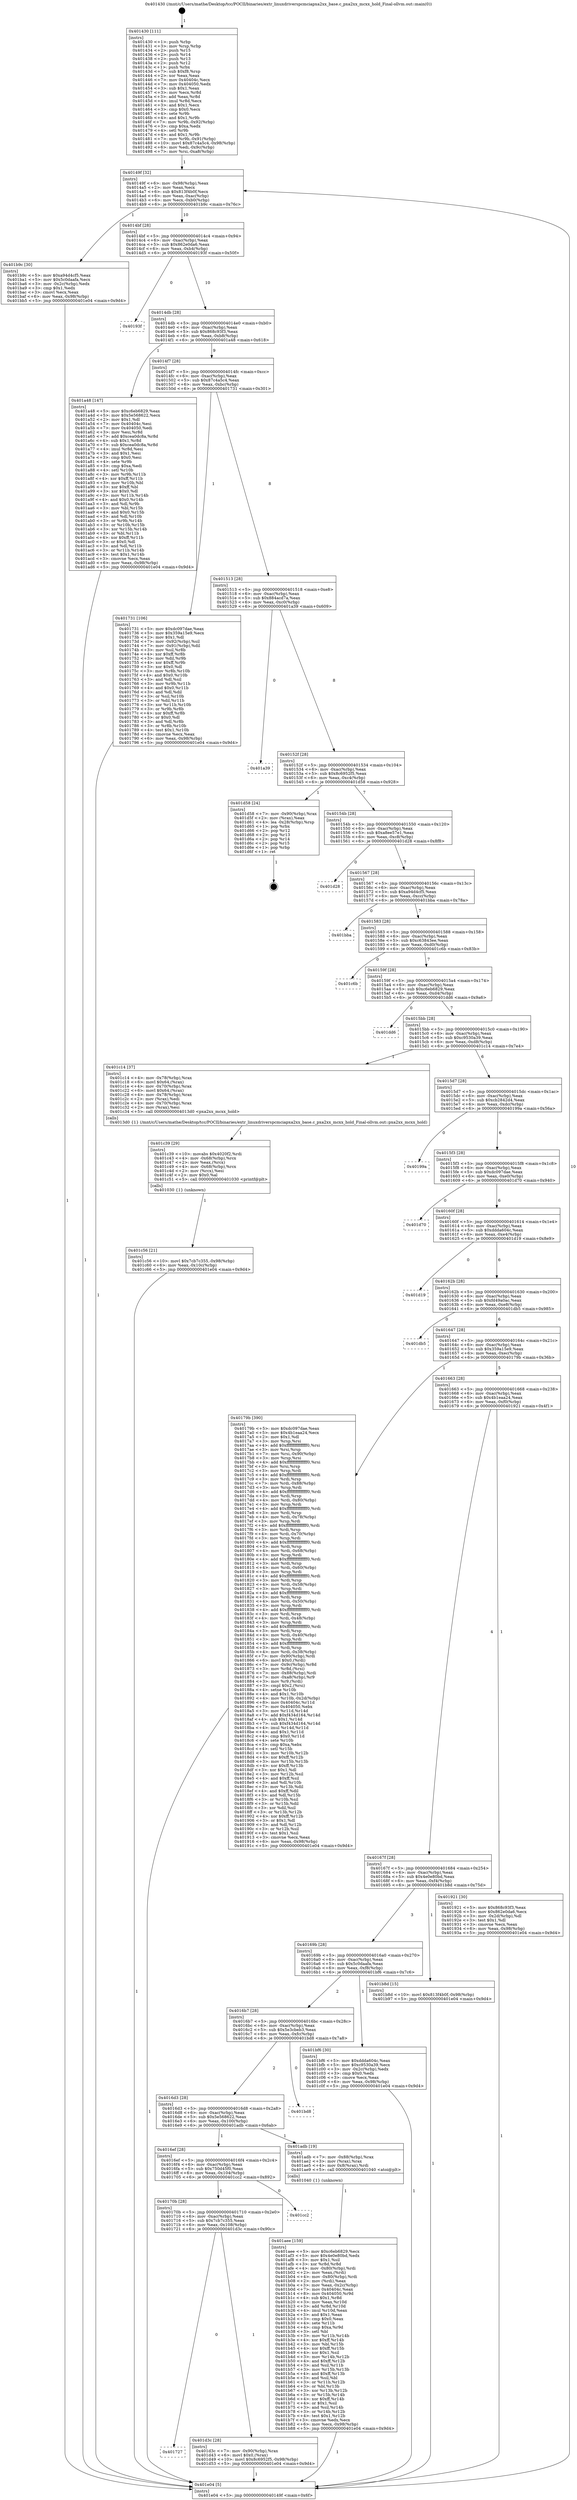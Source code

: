 digraph "0x401430" {
  label = "0x401430 (/mnt/c/Users/mathe/Desktop/tcc/POCII/binaries/extr_linuxdriverspcmciapxa2xx_base.c_pxa2xx_mcxx_hold_Final-ollvm.out::main(0))"
  labelloc = "t"
  node[shape=record]

  Entry [label="",width=0.3,height=0.3,shape=circle,fillcolor=black,style=filled]
  "0x40149f" [label="{
     0x40149f [32]\l
     | [instrs]\l
     &nbsp;&nbsp;0x40149f \<+6\>: mov -0x98(%rbp),%eax\l
     &nbsp;&nbsp;0x4014a5 \<+2\>: mov %eax,%ecx\l
     &nbsp;&nbsp;0x4014a7 \<+6\>: sub $0x813f4b0f,%ecx\l
     &nbsp;&nbsp;0x4014ad \<+6\>: mov %eax,-0xac(%rbp)\l
     &nbsp;&nbsp;0x4014b3 \<+6\>: mov %ecx,-0xb0(%rbp)\l
     &nbsp;&nbsp;0x4014b9 \<+6\>: je 0000000000401b9c \<main+0x76c\>\l
  }"]
  "0x401b9c" [label="{
     0x401b9c [30]\l
     | [instrs]\l
     &nbsp;&nbsp;0x401b9c \<+5\>: mov $0xa94d4cf5,%eax\l
     &nbsp;&nbsp;0x401ba1 \<+5\>: mov $0x5c0daafa,%ecx\l
     &nbsp;&nbsp;0x401ba6 \<+3\>: mov -0x2c(%rbp),%edx\l
     &nbsp;&nbsp;0x401ba9 \<+3\>: cmp $0x1,%edx\l
     &nbsp;&nbsp;0x401bac \<+3\>: cmovl %ecx,%eax\l
     &nbsp;&nbsp;0x401baf \<+6\>: mov %eax,-0x98(%rbp)\l
     &nbsp;&nbsp;0x401bb5 \<+5\>: jmp 0000000000401e04 \<main+0x9d4\>\l
  }"]
  "0x4014bf" [label="{
     0x4014bf [28]\l
     | [instrs]\l
     &nbsp;&nbsp;0x4014bf \<+5\>: jmp 00000000004014c4 \<main+0x94\>\l
     &nbsp;&nbsp;0x4014c4 \<+6\>: mov -0xac(%rbp),%eax\l
     &nbsp;&nbsp;0x4014ca \<+5\>: sub $0x862e0da6,%eax\l
     &nbsp;&nbsp;0x4014cf \<+6\>: mov %eax,-0xb4(%rbp)\l
     &nbsp;&nbsp;0x4014d5 \<+6\>: je 000000000040193f \<main+0x50f\>\l
  }"]
  Exit [label="",width=0.3,height=0.3,shape=circle,fillcolor=black,style=filled,peripheries=2]
  "0x40193f" [label="{
     0x40193f\l
  }", style=dashed]
  "0x4014db" [label="{
     0x4014db [28]\l
     | [instrs]\l
     &nbsp;&nbsp;0x4014db \<+5\>: jmp 00000000004014e0 \<main+0xb0\>\l
     &nbsp;&nbsp;0x4014e0 \<+6\>: mov -0xac(%rbp),%eax\l
     &nbsp;&nbsp;0x4014e6 \<+5\>: sub $0x868c93f3,%eax\l
     &nbsp;&nbsp;0x4014eb \<+6\>: mov %eax,-0xb8(%rbp)\l
     &nbsp;&nbsp;0x4014f1 \<+6\>: je 0000000000401a48 \<main+0x618\>\l
  }"]
  "0x401727" [label="{
     0x401727\l
  }", style=dashed]
  "0x401a48" [label="{
     0x401a48 [147]\l
     | [instrs]\l
     &nbsp;&nbsp;0x401a48 \<+5\>: mov $0xc6eb6829,%eax\l
     &nbsp;&nbsp;0x401a4d \<+5\>: mov $0x5e568622,%ecx\l
     &nbsp;&nbsp;0x401a52 \<+2\>: mov $0x1,%dl\l
     &nbsp;&nbsp;0x401a54 \<+7\>: mov 0x40404c,%esi\l
     &nbsp;&nbsp;0x401a5b \<+7\>: mov 0x404050,%edi\l
     &nbsp;&nbsp;0x401a62 \<+3\>: mov %esi,%r8d\l
     &nbsp;&nbsp;0x401a65 \<+7\>: add $0xcea0dc8a,%r8d\l
     &nbsp;&nbsp;0x401a6c \<+4\>: sub $0x1,%r8d\l
     &nbsp;&nbsp;0x401a70 \<+7\>: sub $0xcea0dc8a,%r8d\l
     &nbsp;&nbsp;0x401a77 \<+4\>: imul %r8d,%esi\l
     &nbsp;&nbsp;0x401a7b \<+3\>: and $0x1,%esi\l
     &nbsp;&nbsp;0x401a7e \<+3\>: cmp $0x0,%esi\l
     &nbsp;&nbsp;0x401a81 \<+4\>: sete %r9b\l
     &nbsp;&nbsp;0x401a85 \<+3\>: cmp $0xa,%edi\l
     &nbsp;&nbsp;0x401a88 \<+4\>: setl %r10b\l
     &nbsp;&nbsp;0x401a8c \<+3\>: mov %r9b,%r11b\l
     &nbsp;&nbsp;0x401a8f \<+4\>: xor $0xff,%r11b\l
     &nbsp;&nbsp;0x401a93 \<+3\>: mov %r10b,%bl\l
     &nbsp;&nbsp;0x401a96 \<+3\>: xor $0xff,%bl\l
     &nbsp;&nbsp;0x401a99 \<+3\>: xor $0x0,%dl\l
     &nbsp;&nbsp;0x401a9c \<+3\>: mov %r11b,%r14b\l
     &nbsp;&nbsp;0x401a9f \<+4\>: and $0x0,%r14b\l
     &nbsp;&nbsp;0x401aa3 \<+3\>: and %dl,%r9b\l
     &nbsp;&nbsp;0x401aa6 \<+3\>: mov %bl,%r15b\l
     &nbsp;&nbsp;0x401aa9 \<+4\>: and $0x0,%r15b\l
     &nbsp;&nbsp;0x401aad \<+3\>: and %dl,%r10b\l
     &nbsp;&nbsp;0x401ab0 \<+3\>: or %r9b,%r14b\l
     &nbsp;&nbsp;0x401ab3 \<+3\>: or %r10b,%r15b\l
     &nbsp;&nbsp;0x401ab6 \<+3\>: xor %r15b,%r14b\l
     &nbsp;&nbsp;0x401ab9 \<+3\>: or %bl,%r11b\l
     &nbsp;&nbsp;0x401abc \<+4\>: xor $0xff,%r11b\l
     &nbsp;&nbsp;0x401ac0 \<+3\>: or $0x0,%dl\l
     &nbsp;&nbsp;0x401ac3 \<+3\>: and %dl,%r11b\l
     &nbsp;&nbsp;0x401ac6 \<+3\>: or %r11b,%r14b\l
     &nbsp;&nbsp;0x401ac9 \<+4\>: test $0x1,%r14b\l
     &nbsp;&nbsp;0x401acd \<+3\>: cmovne %ecx,%eax\l
     &nbsp;&nbsp;0x401ad0 \<+6\>: mov %eax,-0x98(%rbp)\l
     &nbsp;&nbsp;0x401ad6 \<+5\>: jmp 0000000000401e04 \<main+0x9d4\>\l
  }"]
  "0x4014f7" [label="{
     0x4014f7 [28]\l
     | [instrs]\l
     &nbsp;&nbsp;0x4014f7 \<+5\>: jmp 00000000004014fc \<main+0xcc\>\l
     &nbsp;&nbsp;0x4014fc \<+6\>: mov -0xac(%rbp),%eax\l
     &nbsp;&nbsp;0x401502 \<+5\>: sub $0x87c4a5c4,%eax\l
     &nbsp;&nbsp;0x401507 \<+6\>: mov %eax,-0xbc(%rbp)\l
     &nbsp;&nbsp;0x40150d \<+6\>: je 0000000000401731 \<main+0x301\>\l
  }"]
  "0x401d3c" [label="{
     0x401d3c [28]\l
     | [instrs]\l
     &nbsp;&nbsp;0x401d3c \<+7\>: mov -0x90(%rbp),%rax\l
     &nbsp;&nbsp;0x401d43 \<+6\>: movl $0x0,(%rax)\l
     &nbsp;&nbsp;0x401d49 \<+10\>: movl $0x8c6952f5,-0x98(%rbp)\l
     &nbsp;&nbsp;0x401d53 \<+5\>: jmp 0000000000401e04 \<main+0x9d4\>\l
  }"]
  "0x401731" [label="{
     0x401731 [106]\l
     | [instrs]\l
     &nbsp;&nbsp;0x401731 \<+5\>: mov $0xdc097dae,%eax\l
     &nbsp;&nbsp;0x401736 \<+5\>: mov $0x359a15e9,%ecx\l
     &nbsp;&nbsp;0x40173b \<+2\>: mov $0x1,%dl\l
     &nbsp;&nbsp;0x40173d \<+7\>: mov -0x92(%rbp),%sil\l
     &nbsp;&nbsp;0x401744 \<+7\>: mov -0x91(%rbp),%dil\l
     &nbsp;&nbsp;0x40174b \<+3\>: mov %sil,%r8b\l
     &nbsp;&nbsp;0x40174e \<+4\>: xor $0xff,%r8b\l
     &nbsp;&nbsp;0x401752 \<+3\>: mov %dil,%r9b\l
     &nbsp;&nbsp;0x401755 \<+4\>: xor $0xff,%r9b\l
     &nbsp;&nbsp;0x401759 \<+3\>: xor $0x0,%dl\l
     &nbsp;&nbsp;0x40175c \<+3\>: mov %r8b,%r10b\l
     &nbsp;&nbsp;0x40175f \<+4\>: and $0x0,%r10b\l
     &nbsp;&nbsp;0x401763 \<+3\>: and %dl,%sil\l
     &nbsp;&nbsp;0x401766 \<+3\>: mov %r9b,%r11b\l
     &nbsp;&nbsp;0x401769 \<+4\>: and $0x0,%r11b\l
     &nbsp;&nbsp;0x40176d \<+3\>: and %dl,%dil\l
     &nbsp;&nbsp;0x401770 \<+3\>: or %sil,%r10b\l
     &nbsp;&nbsp;0x401773 \<+3\>: or %dil,%r11b\l
     &nbsp;&nbsp;0x401776 \<+3\>: xor %r11b,%r10b\l
     &nbsp;&nbsp;0x401779 \<+3\>: or %r9b,%r8b\l
     &nbsp;&nbsp;0x40177c \<+4\>: xor $0xff,%r8b\l
     &nbsp;&nbsp;0x401780 \<+3\>: or $0x0,%dl\l
     &nbsp;&nbsp;0x401783 \<+3\>: and %dl,%r8b\l
     &nbsp;&nbsp;0x401786 \<+3\>: or %r8b,%r10b\l
     &nbsp;&nbsp;0x401789 \<+4\>: test $0x1,%r10b\l
     &nbsp;&nbsp;0x40178d \<+3\>: cmovne %ecx,%eax\l
     &nbsp;&nbsp;0x401790 \<+6\>: mov %eax,-0x98(%rbp)\l
     &nbsp;&nbsp;0x401796 \<+5\>: jmp 0000000000401e04 \<main+0x9d4\>\l
  }"]
  "0x401513" [label="{
     0x401513 [28]\l
     | [instrs]\l
     &nbsp;&nbsp;0x401513 \<+5\>: jmp 0000000000401518 \<main+0xe8\>\l
     &nbsp;&nbsp;0x401518 \<+6\>: mov -0xac(%rbp),%eax\l
     &nbsp;&nbsp;0x40151e \<+5\>: sub $0x884acd7a,%eax\l
     &nbsp;&nbsp;0x401523 \<+6\>: mov %eax,-0xc0(%rbp)\l
     &nbsp;&nbsp;0x401529 \<+6\>: je 0000000000401a39 \<main+0x609\>\l
  }"]
  "0x401e04" [label="{
     0x401e04 [5]\l
     | [instrs]\l
     &nbsp;&nbsp;0x401e04 \<+5\>: jmp 000000000040149f \<main+0x6f\>\l
  }"]
  "0x401430" [label="{
     0x401430 [111]\l
     | [instrs]\l
     &nbsp;&nbsp;0x401430 \<+1\>: push %rbp\l
     &nbsp;&nbsp;0x401431 \<+3\>: mov %rsp,%rbp\l
     &nbsp;&nbsp;0x401434 \<+2\>: push %r15\l
     &nbsp;&nbsp;0x401436 \<+2\>: push %r14\l
     &nbsp;&nbsp;0x401438 \<+2\>: push %r13\l
     &nbsp;&nbsp;0x40143a \<+2\>: push %r12\l
     &nbsp;&nbsp;0x40143c \<+1\>: push %rbx\l
     &nbsp;&nbsp;0x40143d \<+7\>: sub $0xf8,%rsp\l
     &nbsp;&nbsp;0x401444 \<+2\>: xor %eax,%eax\l
     &nbsp;&nbsp;0x401446 \<+7\>: mov 0x40404c,%ecx\l
     &nbsp;&nbsp;0x40144d \<+7\>: mov 0x404050,%edx\l
     &nbsp;&nbsp;0x401454 \<+3\>: sub $0x1,%eax\l
     &nbsp;&nbsp;0x401457 \<+3\>: mov %ecx,%r8d\l
     &nbsp;&nbsp;0x40145a \<+3\>: add %eax,%r8d\l
     &nbsp;&nbsp;0x40145d \<+4\>: imul %r8d,%ecx\l
     &nbsp;&nbsp;0x401461 \<+3\>: and $0x1,%ecx\l
     &nbsp;&nbsp;0x401464 \<+3\>: cmp $0x0,%ecx\l
     &nbsp;&nbsp;0x401467 \<+4\>: sete %r9b\l
     &nbsp;&nbsp;0x40146b \<+4\>: and $0x1,%r9b\l
     &nbsp;&nbsp;0x40146f \<+7\>: mov %r9b,-0x92(%rbp)\l
     &nbsp;&nbsp;0x401476 \<+3\>: cmp $0xa,%edx\l
     &nbsp;&nbsp;0x401479 \<+4\>: setl %r9b\l
     &nbsp;&nbsp;0x40147d \<+4\>: and $0x1,%r9b\l
     &nbsp;&nbsp;0x401481 \<+7\>: mov %r9b,-0x91(%rbp)\l
     &nbsp;&nbsp;0x401488 \<+10\>: movl $0x87c4a5c4,-0x98(%rbp)\l
     &nbsp;&nbsp;0x401492 \<+6\>: mov %edi,-0x9c(%rbp)\l
     &nbsp;&nbsp;0x401498 \<+7\>: mov %rsi,-0xa8(%rbp)\l
  }"]
  "0x40170b" [label="{
     0x40170b [28]\l
     | [instrs]\l
     &nbsp;&nbsp;0x40170b \<+5\>: jmp 0000000000401710 \<main+0x2e0\>\l
     &nbsp;&nbsp;0x401710 \<+6\>: mov -0xac(%rbp),%eax\l
     &nbsp;&nbsp;0x401716 \<+5\>: sub $0x7cb7c355,%eax\l
     &nbsp;&nbsp;0x40171b \<+6\>: mov %eax,-0x108(%rbp)\l
     &nbsp;&nbsp;0x401721 \<+6\>: je 0000000000401d3c \<main+0x90c\>\l
  }"]
  "0x401a39" [label="{
     0x401a39\l
  }", style=dashed]
  "0x40152f" [label="{
     0x40152f [28]\l
     | [instrs]\l
     &nbsp;&nbsp;0x40152f \<+5\>: jmp 0000000000401534 \<main+0x104\>\l
     &nbsp;&nbsp;0x401534 \<+6\>: mov -0xac(%rbp),%eax\l
     &nbsp;&nbsp;0x40153a \<+5\>: sub $0x8c6952f5,%eax\l
     &nbsp;&nbsp;0x40153f \<+6\>: mov %eax,-0xc4(%rbp)\l
     &nbsp;&nbsp;0x401545 \<+6\>: je 0000000000401d58 \<main+0x928\>\l
  }"]
  "0x401cc2" [label="{
     0x401cc2\l
  }", style=dashed]
  "0x401d58" [label="{
     0x401d58 [24]\l
     | [instrs]\l
     &nbsp;&nbsp;0x401d58 \<+7\>: mov -0x90(%rbp),%rax\l
     &nbsp;&nbsp;0x401d5f \<+2\>: mov (%rax),%eax\l
     &nbsp;&nbsp;0x401d61 \<+4\>: lea -0x28(%rbp),%rsp\l
     &nbsp;&nbsp;0x401d65 \<+1\>: pop %rbx\l
     &nbsp;&nbsp;0x401d66 \<+2\>: pop %r12\l
     &nbsp;&nbsp;0x401d68 \<+2\>: pop %r13\l
     &nbsp;&nbsp;0x401d6a \<+2\>: pop %r14\l
     &nbsp;&nbsp;0x401d6c \<+2\>: pop %r15\l
     &nbsp;&nbsp;0x401d6e \<+1\>: pop %rbp\l
     &nbsp;&nbsp;0x401d6f \<+1\>: ret\l
  }"]
  "0x40154b" [label="{
     0x40154b [28]\l
     | [instrs]\l
     &nbsp;&nbsp;0x40154b \<+5\>: jmp 0000000000401550 \<main+0x120\>\l
     &nbsp;&nbsp;0x401550 \<+6\>: mov -0xac(%rbp),%eax\l
     &nbsp;&nbsp;0x401556 \<+5\>: sub $0xa8ee57e1,%eax\l
     &nbsp;&nbsp;0x40155b \<+6\>: mov %eax,-0xc8(%rbp)\l
     &nbsp;&nbsp;0x401561 \<+6\>: je 0000000000401d28 \<main+0x8f8\>\l
  }"]
  "0x401c56" [label="{
     0x401c56 [21]\l
     | [instrs]\l
     &nbsp;&nbsp;0x401c56 \<+10\>: movl $0x7cb7c355,-0x98(%rbp)\l
     &nbsp;&nbsp;0x401c60 \<+6\>: mov %eax,-0x10c(%rbp)\l
     &nbsp;&nbsp;0x401c66 \<+5\>: jmp 0000000000401e04 \<main+0x9d4\>\l
  }"]
  "0x401d28" [label="{
     0x401d28\l
  }", style=dashed]
  "0x401567" [label="{
     0x401567 [28]\l
     | [instrs]\l
     &nbsp;&nbsp;0x401567 \<+5\>: jmp 000000000040156c \<main+0x13c\>\l
     &nbsp;&nbsp;0x40156c \<+6\>: mov -0xac(%rbp),%eax\l
     &nbsp;&nbsp;0x401572 \<+5\>: sub $0xa94d4cf5,%eax\l
     &nbsp;&nbsp;0x401577 \<+6\>: mov %eax,-0xcc(%rbp)\l
     &nbsp;&nbsp;0x40157d \<+6\>: je 0000000000401bba \<main+0x78a\>\l
  }"]
  "0x401c39" [label="{
     0x401c39 [29]\l
     | [instrs]\l
     &nbsp;&nbsp;0x401c39 \<+10\>: movabs $0x4020f2,%rdi\l
     &nbsp;&nbsp;0x401c43 \<+4\>: mov -0x68(%rbp),%rcx\l
     &nbsp;&nbsp;0x401c47 \<+2\>: mov %eax,(%rcx)\l
     &nbsp;&nbsp;0x401c49 \<+4\>: mov -0x68(%rbp),%rcx\l
     &nbsp;&nbsp;0x401c4d \<+2\>: mov (%rcx),%esi\l
     &nbsp;&nbsp;0x401c4f \<+2\>: mov $0x0,%al\l
     &nbsp;&nbsp;0x401c51 \<+5\>: call 0000000000401030 \<printf@plt\>\l
     | [calls]\l
     &nbsp;&nbsp;0x401030 \{1\} (unknown)\l
  }"]
  "0x401bba" [label="{
     0x401bba\l
  }", style=dashed]
  "0x401583" [label="{
     0x401583 [28]\l
     | [instrs]\l
     &nbsp;&nbsp;0x401583 \<+5\>: jmp 0000000000401588 \<main+0x158\>\l
     &nbsp;&nbsp;0x401588 \<+6\>: mov -0xac(%rbp),%eax\l
     &nbsp;&nbsp;0x40158e \<+5\>: sub $0xc63843ee,%eax\l
     &nbsp;&nbsp;0x401593 \<+6\>: mov %eax,-0xd0(%rbp)\l
     &nbsp;&nbsp;0x401599 \<+6\>: je 0000000000401c6b \<main+0x83b\>\l
  }"]
  "0x401aee" [label="{
     0x401aee [159]\l
     | [instrs]\l
     &nbsp;&nbsp;0x401aee \<+5\>: mov $0xc6eb6829,%ecx\l
     &nbsp;&nbsp;0x401af3 \<+5\>: mov $0x4e0e80bd,%edx\l
     &nbsp;&nbsp;0x401af8 \<+3\>: mov $0x1,%sil\l
     &nbsp;&nbsp;0x401afb \<+3\>: xor %r8d,%r8d\l
     &nbsp;&nbsp;0x401afe \<+4\>: mov -0x80(%rbp),%rdi\l
     &nbsp;&nbsp;0x401b02 \<+2\>: mov %eax,(%rdi)\l
     &nbsp;&nbsp;0x401b04 \<+4\>: mov -0x80(%rbp),%rdi\l
     &nbsp;&nbsp;0x401b08 \<+2\>: mov (%rdi),%eax\l
     &nbsp;&nbsp;0x401b0a \<+3\>: mov %eax,-0x2c(%rbp)\l
     &nbsp;&nbsp;0x401b0d \<+7\>: mov 0x40404c,%eax\l
     &nbsp;&nbsp;0x401b14 \<+8\>: mov 0x404050,%r9d\l
     &nbsp;&nbsp;0x401b1c \<+4\>: sub $0x1,%r8d\l
     &nbsp;&nbsp;0x401b20 \<+3\>: mov %eax,%r10d\l
     &nbsp;&nbsp;0x401b23 \<+3\>: add %r8d,%r10d\l
     &nbsp;&nbsp;0x401b26 \<+4\>: imul %r10d,%eax\l
     &nbsp;&nbsp;0x401b2a \<+3\>: and $0x1,%eax\l
     &nbsp;&nbsp;0x401b2d \<+3\>: cmp $0x0,%eax\l
     &nbsp;&nbsp;0x401b30 \<+4\>: sete %r11b\l
     &nbsp;&nbsp;0x401b34 \<+4\>: cmp $0xa,%r9d\l
     &nbsp;&nbsp;0x401b38 \<+3\>: setl %bl\l
     &nbsp;&nbsp;0x401b3b \<+3\>: mov %r11b,%r14b\l
     &nbsp;&nbsp;0x401b3e \<+4\>: xor $0xff,%r14b\l
     &nbsp;&nbsp;0x401b42 \<+3\>: mov %bl,%r15b\l
     &nbsp;&nbsp;0x401b45 \<+4\>: xor $0xff,%r15b\l
     &nbsp;&nbsp;0x401b49 \<+4\>: xor $0x1,%sil\l
     &nbsp;&nbsp;0x401b4d \<+3\>: mov %r14b,%r12b\l
     &nbsp;&nbsp;0x401b50 \<+4\>: and $0xff,%r12b\l
     &nbsp;&nbsp;0x401b54 \<+3\>: and %sil,%r11b\l
     &nbsp;&nbsp;0x401b57 \<+3\>: mov %r15b,%r13b\l
     &nbsp;&nbsp;0x401b5a \<+4\>: and $0xff,%r13b\l
     &nbsp;&nbsp;0x401b5e \<+3\>: and %sil,%bl\l
     &nbsp;&nbsp;0x401b61 \<+3\>: or %r11b,%r12b\l
     &nbsp;&nbsp;0x401b64 \<+3\>: or %bl,%r13b\l
     &nbsp;&nbsp;0x401b67 \<+3\>: xor %r13b,%r12b\l
     &nbsp;&nbsp;0x401b6a \<+3\>: or %r15b,%r14b\l
     &nbsp;&nbsp;0x401b6d \<+4\>: xor $0xff,%r14b\l
     &nbsp;&nbsp;0x401b71 \<+4\>: or $0x1,%sil\l
     &nbsp;&nbsp;0x401b75 \<+3\>: and %sil,%r14b\l
     &nbsp;&nbsp;0x401b78 \<+3\>: or %r14b,%r12b\l
     &nbsp;&nbsp;0x401b7b \<+4\>: test $0x1,%r12b\l
     &nbsp;&nbsp;0x401b7f \<+3\>: cmovne %edx,%ecx\l
     &nbsp;&nbsp;0x401b82 \<+6\>: mov %ecx,-0x98(%rbp)\l
     &nbsp;&nbsp;0x401b88 \<+5\>: jmp 0000000000401e04 \<main+0x9d4\>\l
  }"]
  "0x401c6b" [label="{
     0x401c6b\l
  }", style=dashed]
  "0x40159f" [label="{
     0x40159f [28]\l
     | [instrs]\l
     &nbsp;&nbsp;0x40159f \<+5\>: jmp 00000000004015a4 \<main+0x174\>\l
     &nbsp;&nbsp;0x4015a4 \<+6\>: mov -0xac(%rbp),%eax\l
     &nbsp;&nbsp;0x4015aa \<+5\>: sub $0xc6eb6829,%eax\l
     &nbsp;&nbsp;0x4015af \<+6\>: mov %eax,-0xd4(%rbp)\l
     &nbsp;&nbsp;0x4015b5 \<+6\>: je 0000000000401dd6 \<main+0x9a6\>\l
  }"]
  "0x4016ef" [label="{
     0x4016ef [28]\l
     | [instrs]\l
     &nbsp;&nbsp;0x4016ef \<+5\>: jmp 00000000004016f4 \<main+0x2c4\>\l
     &nbsp;&nbsp;0x4016f4 \<+6\>: mov -0xac(%rbp),%eax\l
     &nbsp;&nbsp;0x4016fa \<+5\>: sub $0x750d45f0,%eax\l
     &nbsp;&nbsp;0x4016ff \<+6\>: mov %eax,-0x104(%rbp)\l
     &nbsp;&nbsp;0x401705 \<+6\>: je 0000000000401cc2 \<main+0x892\>\l
  }"]
  "0x401dd6" [label="{
     0x401dd6\l
  }", style=dashed]
  "0x4015bb" [label="{
     0x4015bb [28]\l
     | [instrs]\l
     &nbsp;&nbsp;0x4015bb \<+5\>: jmp 00000000004015c0 \<main+0x190\>\l
     &nbsp;&nbsp;0x4015c0 \<+6\>: mov -0xac(%rbp),%eax\l
     &nbsp;&nbsp;0x4015c6 \<+5\>: sub $0xc9530a39,%eax\l
     &nbsp;&nbsp;0x4015cb \<+6\>: mov %eax,-0xd8(%rbp)\l
     &nbsp;&nbsp;0x4015d1 \<+6\>: je 0000000000401c14 \<main+0x7e4\>\l
  }"]
  "0x401adb" [label="{
     0x401adb [19]\l
     | [instrs]\l
     &nbsp;&nbsp;0x401adb \<+7\>: mov -0x88(%rbp),%rax\l
     &nbsp;&nbsp;0x401ae2 \<+3\>: mov (%rax),%rax\l
     &nbsp;&nbsp;0x401ae5 \<+4\>: mov 0x8(%rax),%rdi\l
     &nbsp;&nbsp;0x401ae9 \<+5\>: call 0000000000401040 \<atoi@plt\>\l
     | [calls]\l
     &nbsp;&nbsp;0x401040 \{1\} (unknown)\l
  }"]
  "0x401c14" [label="{
     0x401c14 [37]\l
     | [instrs]\l
     &nbsp;&nbsp;0x401c14 \<+4\>: mov -0x78(%rbp),%rax\l
     &nbsp;&nbsp;0x401c18 \<+6\>: movl $0x64,(%rax)\l
     &nbsp;&nbsp;0x401c1e \<+4\>: mov -0x70(%rbp),%rax\l
     &nbsp;&nbsp;0x401c22 \<+6\>: movl $0x64,(%rax)\l
     &nbsp;&nbsp;0x401c28 \<+4\>: mov -0x78(%rbp),%rax\l
     &nbsp;&nbsp;0x401c2c \<+2\>: mov (%rax),%edi\l
     &nbsp;&nbsp;0x401c2e \<+4\>: mov -0x70(%rbp),%rax\l
     &nbsp;&nbsp;0x401c32 \<+2\>: mov (%rax),%esi\l
     &nbsp;&nbsp;0x401c34 \<+5\>: call 00000000004013d0 \<pxa2xx_mcxx_hold\>\l
     | [calls]\l
     &nbsp;&nbsp;0x4013d0 \{1\} (/mnt/c/Users/mathe/Desktop/tcc/POCII/binaries/extr_linuxdriverspcmciapxa2xx_base.c_pxa2xx_mcxx_hold_Final-ollvm.out::pxa2xx_mcxx_hold)\l
  }"]
  "0x4015d7" [label="{
     0x4015d7 [28]\l
     | [instrs]\l
     &nbsp;&nbsp;0x4015d7 \<+5\>: jmp 00000000004015dc \<main+0x1ac\>\l
     &nbsp;&nbsp;0x4015dc \<+6\>: mov -0xac(%rbp),%eax\l
     &nbsp;&nbsp;0x4015e2 \<+5\>: sub $0xcb2842d4,%eax\l
     &nbsp;&nbsp;0x4015e7 \<+6\>: mov %eax,-0xdc(%rbp)\l
     &nbsp;&nbsp;0x4015ed \<+6\>: je 000000000040199a \<main+0x56a\>\l
  }"]
  "0x4016d3" [label="{
     0x4016d3 [28]\l
     | [instrs]\l
     &nbsp;&nbsp;0x4016d3 \<+5\>: jmp 00000000004016d8 \<main+0x2a8\>\l
     &nbsp;&nbsp;0x4016d8 \<+6\>: mov -0xac(%rbp),%eax\l
     &nbsp;&nbsp;0x4016de \<+5\>: sub $0x5e568622,%eax\l
     &nbsp;&nbsp;0x4016e3 \<+6\>: mov %eax,-0x100(%rbp)\l
     &nbsp;&nbsp;0x4016e9 \<+6\>: je 0000000000401adb \<main+0x6ab\>\l
  }"]
  "0x40199a" [label="{
     0x40199a\l
  }", style=dashed]
  "0x4015f3" [label="{
     0x4015f3 [28]\l
     | [instrs]\l
     &nbsp;&nbsp;0x4015f3 \<+5\>: jmp 00000000004015f8 \<main+0x1c8\>\l
     &nbsp;&nbsp;0x4015f8 \<+6\>: mov -0xac(%rbp),%eax\l
     &nbsp;&nbsp;0x4015fe \<+5\>: sub $0xdc097dae,%eax\l
     &nbsp;&nbsp;0x401603 \<+6\>: mov %eax,-0xe0(%rbp)\l
     &nbsp;&nbsp;0x401609 \<+6\>: je 0000000000401d70 \<main+0x940\>\l
  }"]
  "0x401bd8" [label="{
     0x401bd8\l
  }", style=dashed]
  "0x401d70" [label="{
     0x401d70\l
  }", style=dashed]
  "0x40160f" [label="{
     0x40160f [28]\l
     | [instrs]\l
     &nbsp;&nbsp;0x40160f \<+5\>: jmp 0000000000401614 \<main+0x1e4\>\l
     &nbsp;&nbsp;0x401614 \<+6\>: mov -0xac(%rbp),%eax\l
     &nbsp;&nbsp;0x40161a \<+5\>: sub $0xddda604c,%eax\l
     &nbsp;&nbsp;0x40161f \<+6\>: mov %eax,-0xe4(%rbp)\l
     &nbsp;&nbsp;0x401625 \<+6\>: je 0000000000401d19 \<main+0x8e9\>\l
  }"]
  "0x4016b7" [label="{
     0x4016b7 [28]\l
     | [instrs]\l
     &nbsp;&nbsp;0x4016b7 \<+5\>: jmp 00000000004016bc \<main+0x28c\>\l
     &nbsp;&nbsp;0x4016bc \<+6\>: mov -0xac(%rbp),%eax\l
     &nbsp;&nbsp;0x4016c2 \<+5\>: sub $0x5e3cbeb3,%eax\l
     &nbsp;&nbsp;0x4016c7 \<+6\>: mov %eax,-0xfc(%rbp)\l
     &nbsp;&nbsp;0x4016cd \<+6\>: je 0000000000401bd8 \<main+0x7a8\>\l
  }"]
  "0x401d19" [label="{
     0x401d19\l
  }", style=dashed]
  "0x40162b" [label="{
     0x40162b [28]\l
     | [instrs]\l
     &nbsp;&nbsp;0x40162b \<+5\>: jmp 0000000000401630 \<main+0x200\>\l
     &nbsp;&nbsp;0x401630 \<+6\>: mov -0xac(%rbp),%eax\l
     &nbsp;&nbsp;0x401636 \<+5\>: sub $0xfd49a0ac,%eax\l
     &nbsp;&nbsp;0x40163b \<+6\>: mov %eax,-0xe8(%rbp)\l
     &nbsp;&nbsp;0x401641 \<+6\>: je 0000000000401db5 \<main+0x985\>\l
  }"]
  "0x401bf6" [label="{
     0x401bf6 [30]\l
     | [instrs]\l
     &nbsp;&nbsp;0x401bf6 \<+5\>: mov $0xddda604c,%eax\l
     &nbsp;&nbsp;0x401bfb \<+5\>: mov $0xc9530a39,%ecx\l
     &nbsp;&nbsp;0x401c00 \<+3\>: mov -0x2c(%rbp),%edx\l
     &nbsp;&nbsp;0x401c03 \<+3\>: cmp $0x0,%edx\l
     &nbsp;&nbsp;0x401c06 \<+3\>: cmove %ecx,%eax\l
     &nbsp;&nbsp;0x401c09 \<+6\>: mov %eax,-0x98(%rbp)\l
     &nbsp;&nbsp;0x401c0f \<+5\>: jmp 0000000000401e04 \<main+0x9d4\>\l
  }"]
  "0x401db5" [label="{
     0x401db5\l
  }", style=dashed]
  "0x401647" [label="{
     0x401647 [28]\l
     | [instrs]\l
     &nbsp;&nbsp;0x401647 \<+5\>: jmp 000000000040164c \<main+0x21c\>\l
     &nbsp;&nbsp;0x40164c \<+6\>: mov -0xac(%rbp),%eax\l
     &nbsp;&nbsp;0x401652 \<+5\>: sub $0x359a15e9,%eax\l
     &nbsp;&nbsp;0x401657 \<+6\>: mov %eax,-0xec(%rbp)\l
     &nbsp;&nbsp;0x40165d \<+6\>: je 000000000040179b \<main+0x36b\>\l
  }"]
  "0x40169b" [label="{
     0x40169b [28]\l
     | [instrs]\l
     &nbsp;&nbsp;0x40169b \<+5\>: jmp 00000000004016a0 \<main+0x270\>\l
     &nbsp;&nbsp;0x4016a0 \<+6\>: mov -0xac(%rbp),%eax\l
     &nbsp;&nbsp;0x4016a6 \<+5\>: sub $0x5c0daafa,%eax\l
     &nbsp;&nbsp;0x4016ab \<+6\>: mov %eax,-0xf8(%rbp)\l
     &nbsp;&nbsp;0x4016b1 \<+6\>: je 0000000000401bf6 \<main+0x7c6\>\l
  }"]
  "0x40179b" [label="{
     0x40179b [390]\l
     | [instrs]\l
     &nbsp;&nbsp;0x40179b \<+5\>: mov $0xdc097dae,%eax\l
     &nbsp;&nbsp;0x4017a0 \<+5\>: mov $0x4b1eaa24,%ecx\l
     &nbsp;&nbsp;0x4017a5 \<+2\>: mov $0x1,%dl\l
     &nbsp;&nbsp;0x4017a7 \<+3\>: mov %rsp,%rsi\l
     &nbsp;&nbsp;0x4017aa \<+4\>: add $0xfffffffffffffff0,%rsi\l
     &nbsp;&nbsp;0x4017ae \<+3\>: mov %rsi,%rsp\l
     &nbsp;&nbsp;0x4017b1 \<+7\>: mov %rsi,-0x90(%rbp)\l
     &nbsp;&nbsp;0x4017b8 \<+3\>: mov %rsp,%rsi\l
     &nbsp;&nbsp;0x4017bb \<+4\>: add $0xfffffffffffffff0,%rsi\l
     &nbsp;&nbsp;0x4017bf \<+3\>: mov %rsi,%rsp\l
     &nbsp;&nbsp;0x4017c2 \<+3\>: mov %rsp,%rdi\l
     &nbsp;&nbsp;0x4017c5 \<+4\>: add $0xfffffffffffffff0,%rdi\l
     &nbsp;&nbsp;0x4017c9 \<+3\>: mov %rdi,%rsp\l
     &nbsp;&nbsp;0x4017cc \<+7\>: mov %rdi,-0x88(%rbp)\l
     &nbsp;&nbsp;0x4017d3 \<+3\>: mov %rsp,%rdi\l
     &nbsp;&nbsp;0x4017d6 \<+4\>: add $0xfffffffffffffff0,%rdi\l
     &nbsp;&nbsp;0x4017da \<+3\>: mov %rdi,%rsp\l
     &nbsp;&nbsp;0x4017dd \<+4\>: mov %rdi,-0x80(%rbp)\l
     &nbsp;&nbsp;0x4017e1 \<+3\>: mov %rsp,%rdi\l
     &nbsp;&nbsp;0x4017e4 \<+4\>: add $0xfffffffffffffff0,%rdi\l
     &nbsp;&nbsp;0x4017e8 \<+3\>: mov %rdi,%rsp\l
     &nbsp;&nbsp;0x4017eb \<+4\>: mov %rdi,-0x78(%rbp)\l
     &nbsp;&nbsp;0x4017ef \<+3\>: mov %rsp,%rdi\l
     &nbsp;&nbsp;0x4017f2 \<+4\>: add $0xfffffffffffffff0,%rdi\l
     &nbsp;&nbsp;0x4017f6 \<+3\>: mov %rdi,%rsp\l
     &nbsp;&nbsp;0x4017f9 \<+4\>: mov %rdi,-0x70(%rbp)\l
     &nbsp;&nbsp;0x4017fd \<+3\>: mov %rsp,%rdi\l
     &nbsp;&nbsp;0x401800 \<+4\>: add $0xfffffffffffffff0,%rdi\l
     &nbsp;&nbsp;0x401804 \<+3\>: mov %rdi,%rsp\l
     &nbsp;&nbsp;0x401807 \<+4\>: mov %rdi,-0x68(%rbp)\l
     &nbsp;&nbsp;0x40180b \<+3\>: mov %rsp,%rdi\l
     &nbsp;&nbsp;0x40180e \<+4\>: add $0xfffffffffffffff0,%rdi\l
     &nbsp;&nbsp;0x401812 \<+3\>: mov %rdi,%rsp\l
     &nbsp;&nbsp;0x401815 \<+4\>: mov %rdi,-0x60(%rbp)\l
     &nbsp;&nbsp;0x401819 \<+3\>: mov %rsp,%rdi\l
     &nbsp;&nbsp;0x40181c \<+4\>: add $0xfffffffffffffff0,%rdi\l
     &nbsp;&nbsp;0x401820 \<+3\>: mov %rdi,%rsp\l
     &nbsp;&nbsp;0x401823 \<+4\>: mov %rdi,-0x58(%rbp)\l
     &nbsp;&nbsp;0x401827 \<+3\>: mov %rsp,%rdi\l
     &nbsp;&nbsp;0x40182a \<+4\>: add $0xfffffffffffffff0,%rdi\l
     &nbsp;&nbsp;0x40182e \<+3\>: mov %rdi,%rsp\l
     &nbsp;&nbsp;0x401831 \<+4\>: mov %rdi,-0x50(%rbp)\l
     &nbsp;&nbsp;0x401835 \<+3\>: mov %rsp,%rdi\l
     &nbsp;&nbsp;0x401838 \<+4\>: add $0xfffffffffffffff0,%rdi\l
     &nbsp;&nbsp;0x40183c \<+3\>: mov %rdi,%rsp\l
     &nbsp;&nbsp;0x40183f \<+4\>: mov %rdi,-0x48(%rbp)\l
     &nbsp;&nbsp;0x401843 \<+3\>: mov %rsp,%rdi\l
     &nbsp;&nbsp;0x401846 \<+4\>: add $0xfffffffffffffff0,%rdi\l
     &nbsp;&nbsp;0x40184a \<+3\>: mov %rdi,%rsp\l
     &nbsp;&nbsp;0x40184d \<+4\>: mov %rdi,-0x40(%rbp)\l
     &nbsp;&nbsp;0x401851 \<+3\>: mov %rsp,%rdi\l
     &nbsp;&nbsp;0x401854 \<+4\>: add $0xfffffffffffffff0,%rdi\l
     &nbsp;&nbsp;0x401858 \<+3\>: mov %rdi,%rsp\l
     &nbsp;&nbsp;0x40185b \<+4\>: mov %rdi,-0x38(%rbp)\l
     &nbsp;&nbsp;0x40185f \<+7\>: mov -0x90(%rbp),%rdi\l
     &nbsp;&nbsp;0x401866 \<+6\>: movl $0x0,(%rdi)\l
     &nbsp;&nbsp;0x40186c \<+7\>: mov -0x9c(%rbp),%r8d\l
     &nbsp;&nbsp;0x401873 \<+3\>: mov %r8d,(%rsi)\l
     &nbsp;&nbsp;0x401876 \<+7\>: mov -0x88(%rbp),%rdi\l
     &nbsp;&nbsp;0x40187d \<+7\>: mov -0xa8(%rbp),%r9\l
     &nbsp;&nbsp;0x401884 \<+3\>: mov %r9,(%rdi)\l
     &nbsp;&nbsp;0x401887 \<+3\>: cmpl $0x2,(%rsi)\l
     &nbsp;&nbsp;0x40188a \<+4\>: setne %r10b\l
     &nbsp;&nbsp;0x40188e \<+4\>: and $0x1,%r10b\l
     &nbsp;&nbsp;0x401892 \<+4\>: mov %r10b,-0x2d(%rbp)\l
     &nbsp;&nbsp;0x401896 \<+8\>: mov 0x40404c,%r11d\l
     &nbsp;&nbsp;0x40189e \<+7\>: mov 0x404050,%ebx\l
     &nbsp;&nbsp;0x4018a5 \<+3\>: mov %r11d,%r14d\l
     &nbsp;&nbsp;0x4018a8 \<+7\>: add $0xf434d164,%r14d\l
     &nbsp;&nbsp;0x4018af \<+4\>: sub $0x1,%r14d\l
     &nbsp;&nbsp;0x4018b3 \<+7\>: sub $0xf434d164,%r14d\l
     &nbsp;&nbsp;0x4018ba \<+4\>: imul %r14d,%r11d\l
     &nbsp;&nbsp;0x4018be \<+4\>: and $0x1,%r11d\l
     &nbsp;&nbsp;0x4018c2 \<+4\>: cmp $0x0,%r11d\l
     &nbsp;&nbsp;0x4018c6 \<+4\>: sete %r10b\l
     &nbsp;&nbsp;0x4018ca \<+3\>: cmp $0xa,%ebx\l
     &nbsp;&nbsp;0x4018cd \<+4\>: setl %r15b\l
     &nbsp;&nbsp;0x4018d1 \<+3\>: mov %r10b,%r12b\l
     &nbsp;&nbsp;0x4018d4 \<+4\>: xor $0xff,%r12b\l
     &nbsp;&nbsp;0x4018d8 \<+3\>: mov %r15b,%r13b\l
     &nbsp;&nbsp;0x4018db \<+4\>: xor $0xff,%r13b\l
     &nbsp;&nbsp;0x4018df \<+3\>: xor $0x1,%dl\l
     &nbsp;&nbsp;0x4018e2 \<+3\>: mov %r12b,%sil\l
     &nbsp;&nbsp;0x4018e5 \<+4\>: and $0xff,%sil\l
     &nbsp;&nbsp;0x4018e9 \<+3\>: and %dl,%r10b\l
     &nbsp;&nbsp;0x4018ec \<+3\>: mov %r13b,%dil\l
     &nbsp;&nbsp;0x4018ef \<+4\>: and $0xff,%dil\l
     &nbsp;&nbsp;0x4018f3 \<+3\>: and %dl,%r15b\l
     &nbsp;&nbsp;0x4018f6 \<+3\>: or %r10b,%sil\l
     &nbsp;&nbsp;0x4018f9 \<+3\>: or %r15b,%dil\l
     &nbsp;&nbsp;0x4018fc \<+3\>: xor %dil,%sil\l
     &nbsp;&nbsp;0x4018ff \<+3\>: or %r13b,%r12b\l
     &nbsp;&nbsp;0x401902 \<+4\>: xor $0xff,%r12b\l
     &nbsp;&nbsp;0x401906 \<+3\>: or $0x1,%dl\l
     &nbsp;&nbsp;0x401909 \<+3\>: and %dl,%r12b\l
     &nbsp;&nbsp;0x40190c \<+3\>: or %r12b,%sil\l
     &nbsp;&nbsp;0x40190f \<+4\>: test $0x1,%sil\l
     &nbsp;&nbsp;0x401913 \<+3\>: cmovne %ecx,%eax\l
     &nbsp;&nbsp;0x401916 \<+6\>: mov %eax,-0x98(%rbp)\l
     &nbsp;&nbsp;0x40191c \<+5\>: jmp 0000000000401e04 \<main+0x9d4\>\l
  }"]
  "0x401663" [label="{
     0x401663 [28]\l
     | [instrs]\l
     &nbsp;&nbsp;0x401663 \<+5\>: jmp 0000000000401668 \<main+0x238\>\l
     &nbsp;&nbsp;0x401668 \<+6\>: mov -0xac(%rbp),%eax\l
     &nbsp;&nbsp;0x40166e \<+5\>: sub $0x4b1eaa24,%eax\l
     &nbsp;&nbsp;0x401673 \<+6\>: mov %eax,-0xf0(%rbp)\l
     &nbsp;&nbsp;0x401679 \<+6\>: je 0000000000401921 \<main+0x4f1\>\l
  }"]
  "0x401b8d" [label="{
     0x401b8d [15]\l
     | [instrs]\l
     &nbsp;&nbsp;0x401b8d \<+10\>: movl $0x813f4b0f,-0x98(%rbp)\l
     &nbsp;&nbsp;0x401b97 \<+5\>: jmp 0000000000401e04 \<main+0x9d4\>\l
  }"]
  "0x40167f" [label="{
     0x40167f [28]\l
     | [instrs]\l
     &nbsp;&nbsp;0x40167f \<+5\>: jmp 0000000000401684 \<main+0x254\>\l
     &nbsp;&nbsp;0x401684 \<+6\>: mov -0xac(%rbp),%eax\l
     &nbsp;&nbsp;0x40168a \<+5\>: sub $0x4e0e80bd,%eax\l
     &nbsp;&nbsp;0x40168f \<+6\>: mov %eax,-0xf4(%rbp)\l
     &nbsp;&nbsp;0x401695 \<+6\>: je 0000000000401b8d \<main+0x75d\>\l
  }"]
  "0x401921" [label="{
     0x401921 [30]\l
     | [instrs]\l
     &nbsp;&nbsp;0x401921 \<+5\>: mov $0x868c93f3,%eax\l
     &nbsp;&nbsp;0x401926 \<+5\>: mov $0x862e0da6,%ecx\l
     &nbsp;&nbsp;0x40192b \<+3\>: mov -0x2d(%rbp),%dl\l
     &nbsp;&nbsp;0x40192e \<+3\>: test $0x1,%dl\l
     &nbsp;&nbsp;0x401931 \<+3\>: cmovne %ecx,%eax\l
     &nbsp;&nbsp;0x401934 \<+6\>: mov %eax,-0x98(%rbp)\l
     &nbsp;&nbsp;0x40193a \<+5\>: jmp 0000000000401e04 \<main+0x9d4\>\l
  }"]
  Entry -> "0x401430" [label=" 1"]
  "0x40149f" -> "0x401b9c" [label=" 1"]
  "0x40149f" -> "0x4014bf" [label=" 10"]
  "0x401d58" -> Exit [label=" 1"]
  "0x4014bf" -> "0x40193f" [label=" 0"]
  "0x4014bf" -> "0x4014db" [label=" 10"]
  "0x401d3c" -> "0x401e04" [label=" 1"]
  "0x4014db" -> "0x401a48" [label=" 1"]
  "0x4014db" -> "0x4014f7" [label=" 9"]
  "0x40170b" -> "0x401727" [label=" 0"]
  "0x4014f7" -> "0x401731" [label=" 1"]
  "0x4014f7" -> "0x401513" [label=" 8"]
  "0x401731" -> "0x401e04" [label=" 1"]
  "0x401430" -> "0x40149f" [label=" 1"]
  "0x401e04" -> "0x40149f" [label=" 10"]
  "0x40170b" -> "0x401d3c" [label=" 1"]
  "0x401513" -> "0x401a39" [label=" 0"]
  "0x401513" -> "0x40152f" [label=" 8"]
  "0x4016ef" -> "0x40170b" [label=" 1"]
  "0x40152f" -> "0x401d58" [label=" 1"]
  "0x40152f" -> "0x40154b" [label=" 7"]
  "0x4016ef" -> "0x401cc2" [label=" 0"]
  "0x40154b" -> "0x401d28" [label=" 0"]
  "0x40154b" -> "0x401567" [label=" 7"]
  "0x401c56" -> "0x401e04" [label=" 1"]
  "0x401567" -> "0x401bba" [label=" 0"]
  "0x401567" -> "0x401583" [label=" 7"]
  "0x401c39" -> "0x401c56" [label=" 1"]
  "0x401583" -> "0x401c6b" [label=" 0"]
  "0x401583" -> "0x40159f" [label=" 7"]
  "0x401c14" -> "0x401c39" [label=" 1"]
  "0x40159f" -> "0x401dd6" [label=" 0"]
  "0x40159f" -> "0x4015bb" [label=" 7"]
  "0x401bf6" -> "0x401e04" [label=" 1"]
  "0x4015bb" -> "0x401c14" [label=" 1"]
  "0x4015bb" -> "0x4015d7" [label=" 6"]
  "0x401b9c" -> "0x401e04" [label=" 1"]
  "0x4015d7" -> "0x40199a" [label=" 0"]
  "0x4015d7" -> "0x4015f3" [label=" 6"]
  "0x401aee" -> "0x401e04" [label=" 1"]
  "0x4015f3" -> "0x401d70" [label=" 0"]
  "0x4015f3" -> "0x40160f" [label=" 6"]
  "0x401adb" -> "0x401aee" [label=" 1"]
  "0x40160f" -> "0x401d19" [label=" 0"]
  "0x40160f" -> "0x40162b" [label=" 6"]
  "0x4016d3" -> "0x401adb" [label=" 1"]
  "0x40162b" -> "0x401db5" [label=" 0"]
  "0x40162b" -> "0x401647" [label=" 6"]
  "0x401b8d" -> "0x401e04" [label=" 1"]
  "0x401647" -> "0x40179b" [label=" 1"]
  "0x401647" -> "0x401663" [label=" 5"]
  "0x4016b7" -> "0x401bd8" [label=" 0"]
  "0x40179b" -> "0x401e04" [label=" 1"]
  "0x4016d3" -> "0x4016ef" [label=" 1"]
  "0x401663" -> "0x401921" [label=" 1"]
  "0x401663" -> "0x40167f" [label=" 4"]
  "0x401921" -> "0x401e04" [label=" 1"]
  "0x401a48" -> "0x401e04" [label=" 1"]
  "0x40169b" -> "0x4016b7" [label=" 2"]
  "0x40167f" -> "0x401b8d" [label=" 1"]
  "0x40167f" -> "0x40169b" [label=" 3"]
  "0x4016b7" -> "0x4016d3" [label=" 2"]
  "0x40169b" -> "0x401bf6" [label=" 1"]
}
